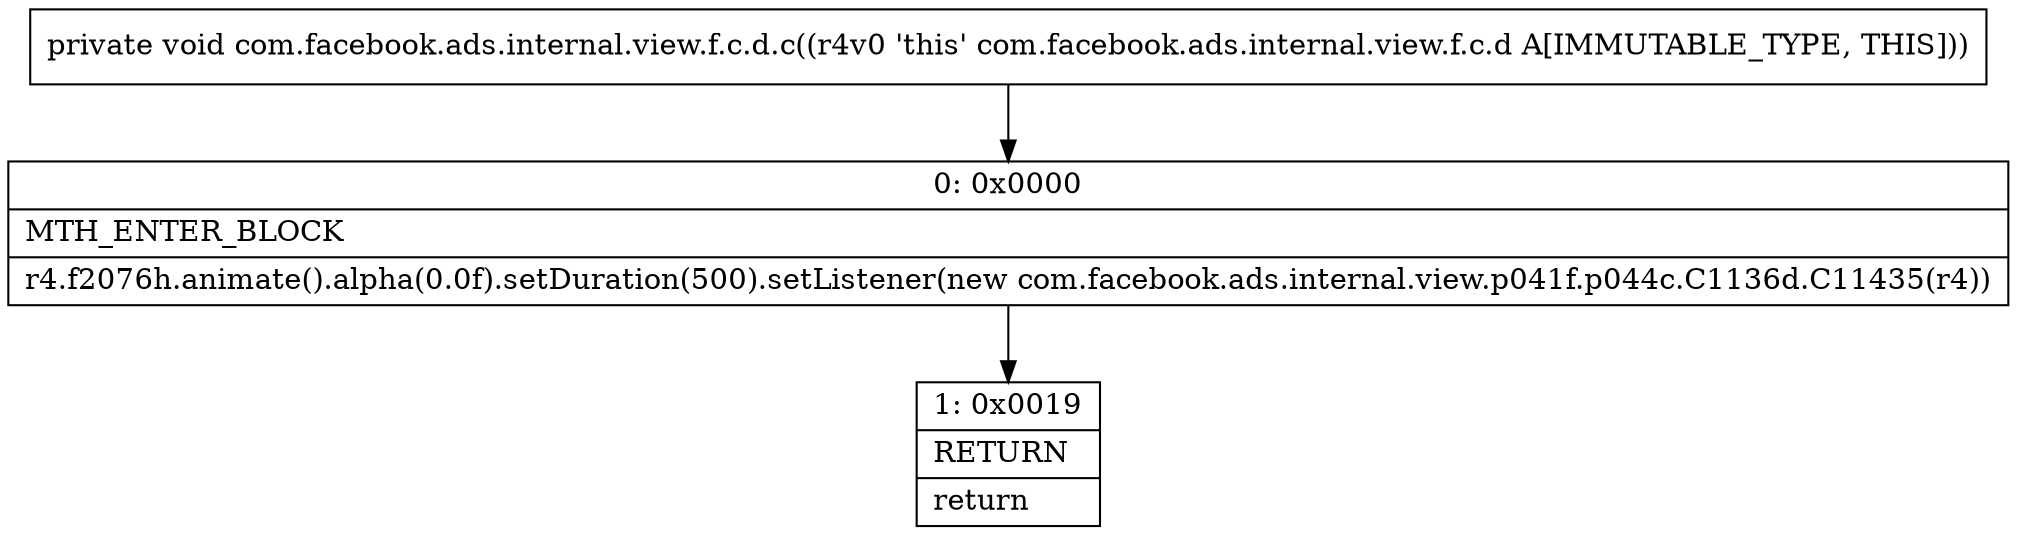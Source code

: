 digraph "CFG forcom.facebook.ads.internal.view.f.c.d.c()V" {
Node_0 [shape=record,label="{0\:\ 0x0000|MTH_ENTER_BLOCK\l|r4.f2076h.animate().alpha(0.0f).setDuration(500).setListener(new com.facebook.ads.internal.view.p041f.p044c.C1136d.C11435(r4))\l}"];
Node_1 [shape=record,label="{1\:\ 0x0019|RETURN\l|return\l}"];
MethodNode[shape=record,label="{private void com.facebook.ads.internal.view.f.c.d.c((r4v0 'this' com.facebook.ads.internal.view.f.c.d A[IMMUTABLE_TYPE, THIS])) }"];
MethodNode -> Node_0;
Node_0 -> Node_1;
}

